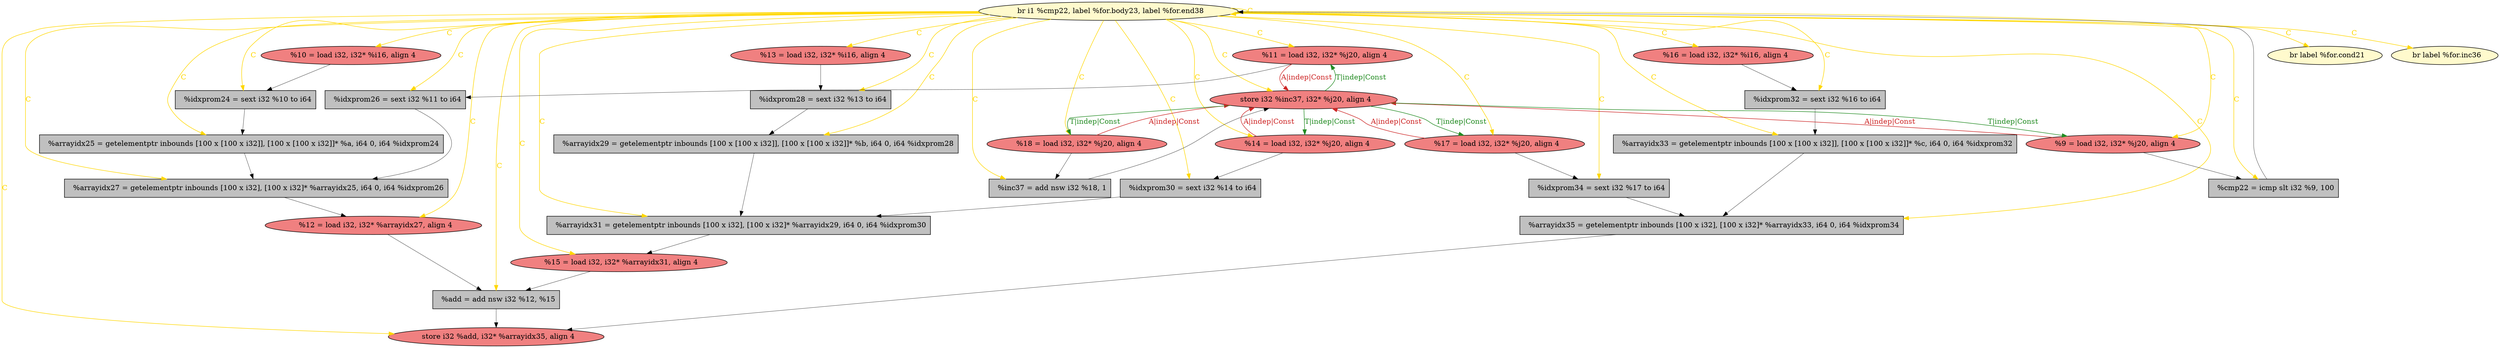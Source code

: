 
digraph G {


node1573 [fillcolor=grey,label="  %idxprom28 = sext i32 %13 to i64",shape=rectangle,style=filled ]
node1572 [fillcolor=grey,label="  %idxprom32 = sext i32 %16 to i64",shape=rectangle,style=filled ]
node1570 [fillcolor=lemonchiffon,label="  br i1 %cmp22, label %for.body23, label %for.end38",shape=ellipse,style=filled ]
node1569 [fillcolor=lightcoral,label="  %11 = load i32, i32* %j20, align 4",shape=ellipse,style=filled ]
node1568 [fillcolor=lightcoral,label="  %10 = load i32, i32* %i16, align 4",shape=ellipse,style=filled ]
node1566 [fillcolor=grey,label="  %inc37 = add nsw i32 %18, 1",shape=rectangle,style=filled ]
node1564 [fillcolor=lightcoral,label="  %18 = load i32, i32* %j20, align 4",shape=ellipse,style=filled ]
node1565 [fillcolor=lightcoral,label="  %15 = load i32, i32* %arrayidx31, align 4",shape=ellipse,style=filled ]
node1562 [fillcolor=grey,label="  %add = add nsw i32 %12, %15",shape=rectangle,style=filled ]
node1561 [fillcolor=lemonchiffon,label="  br label %for.cond21",shape=ellipse,style=filled ]
node1560 [fillcolor=grey,label="  %idxprom34 = sext i32 %17 to i64",shape=rectangle,style=filled ]
node1549 [fillcolor=lightcoral,label="  store i32 %add, i32* %arrayidx35, align 4",shape=ellipse,style=filled ]
node1546 [fillcolor=grey,label="  %idxprom30 = sext i32 %14 to i64",shape=rectangle,style=filled ]
node1547 [fillcolor=lightcoral,label="  %16 = load i32, i32* %i16, align 4",shape=ellipse,style=filled ]
node1548 [fillcolor=lightcoral,label="  %14 = load i32, i32* %j20, align 4",shape=ellipse,style=filled ]
node1557 [fillcolor=lightcoral,label="  %9 = load i32, i32* %j20, align 4",shape=ellipse,style=filled ]
node1571 [fillcolor=grey,label="  %idxprom26 = sext i32 %11 to i64",shape=rectangle,style=filled ]
node1544 [fillcolor=grey,label="  %arrayidx31 = getelementptr inbounds [100 x i32], [100 x i32]* %arrayidx29, i64 0, i64 %idxprom30",shape=rectangle,style=filled ]
node1552 [fillcolor=grey,label="  %cmp22 = icmp slt i32 %9, 100",shape=rectangle,style=filled ]
node1563 [fillcolor=grey,label="  %arrayidx25 = getelementptr inbounds [100 x [100 x i32]], [100 x [100 x i32]]* %a, i64 0, i64 %idxprom24",shape=rectangle,style=filled ]
node1545 [fillcolor=lightcoral,label="  %13 = load i32, i32* %i16, align 4",shape=ellipse,style=filled ]
node1554 [fillcolor=grey,label="  %idxprom24 = sext i32 %10 to i64",shape=rectangle,style=filled ]
node1551 [fillcolor=lightcoral,label="  %12 = load i32, i32* %arrayidx27, align 4",shape=ellipse,style=filled ]
node1550 [fillcolor=lightcoral,label="  store i32 %inc37, i32* %j20, align 4",shape=ellipse,style=filled ]
node1553 [fillcolor=grey,label="  %arrayidx29 = getelementptr inbounds [100 x [100 x i32]], [100 x [100 x i32]]* %b, i64 0, i64 %idxprom28",shape=rectangle,style=filled ]
node1555 [fillcolor=grey,label="  %arrayidx27 = getelementptr inbounds [100 x i32], [100 x i32]* %arrayidx25, i64 0, i64 %idxprom26",shape=rectangle,style=filled ]
node1556 [fillcolor=lemonchiffon,label="  br label %for.inc36",shape=ellipse,style=filled ]
node1558 [fillcolor=grey,label="  %arrayidx33 = getelementptr inbounds [100 x [100 x i32]], [100 x [100 x i32]]* %c, i64 0, i64 %idxprom32",shape=rectangle,style=filled ]
node1567 [fillcolor=grey,label="  %arrayidx35 = getelementptr inbounds [100 x i32], [100 x i32]* %arrayidx33, i64 0, i64 %idxprom34",shape=rectangle,style=filled ]
node1559 [fillcolor=lightcoral,label="  %17 = load i32, i32* %j20, align 4",shape=ellipse,style=filled ]

node1570->node1564 [style=solid,color=gold,label="C",penwidth=1.0,fontcolor=gold ]
node1570->node1566 [style=solid,color=gold,label="C",penwidth=1.0,fontcolor=gold ]
node1564->node1550 [style=solid,color=firebrick3,label="A|indep|Const",penwidth=1.0,fontcolor=firebrick3 ]
node1550->node1564 [style=solid,color=forestgreen,label="T|indep|Const",penwidth=1.0,fontcolor=forestgreen ]
node1550->node1569 [style=solid,color=forestgreen,label="T|indep|Const",penwidth=1.0,fontcolor=forestgreen ]
node1569->node1550 [style=solid,color=firebrick3,label="A|indep|Const",penwidth=1.0,fontcolor=firebrick3 ]
node1557->node1552 [style=solid,color=black,label="",penwidth=0.5,fontcolor=black ]
node1572->node1558 [style=solid,color=black,label="",penwidth=0.5,fontcolor=black ]
node1570->node1544 [style=solid,color=gold,label="C",penwidth=1.0,fontcolor=gold ]
node1563->node1555 [style=solid,color=black,label="",penwidth=0.5,fontcolor=black ]
node1570->node1569 [style=solid,color=gold,label="C",penwidth=1.0,fontcolor=gold ]
node1573->node1553 [style=solid,color=black,label="",penwidth=0.5,fontcolor=black ]
node1554->node1563 [style=solid,color=black,label="",penwidth=0.5,fontcolor=black ]
node1555->node1551 [style=solid,color=black,label="",penwidth=0.5,fontcolor=black ]
node1548->node1546 [style=solid,color=black,label="",penwidth=0.5,fontcolor=black ]
node1557->node1550 [style=solid,color=firebrick3,label="A|indep|Const",penwidth=1.0,fontcolor=firebrick3 ]
node1552->node1570 [style=solid,color=black,label="",penwidth=0.5,fontcolor=black ]
node1570->node1573 [style=solid,color=gold,label="C",penwidth=1.0,fontcolor=gold ]
node1559->node1550 [style=solid,color=firebrick3,label="A|indep|Const",penwidth=1.0,fontcolor=firebrick3 ]
node1570->node1567 [style=solid,color=gold,label="C",penwidth=1.0,fontcolor=gold ]
node1550->node1557 [style=solid,color=forestgreen,label="T|indep|Const",penwidth=1.0,fontcolor=forestgreen ]
node1570->node1570 [style=solid,color=gold,label="C",penwidth=1.0,fontcolor=gold ]
node1570->node1559 [style=solid,color=gold,label="C",penwidth=1.0,fontcolor=gold ]
node1570->node1571 [style=solid,color=gold,label="C",penwidth=1.0,fontcolor=gold ]
node1558->node1567 [style=solid,color=black,label="",penwidth=0.5,fontcolor=black ]
node1570->node1555 [style=solid,color=gold,label="C",penwidth=1.0,fontcolor=gold ]
node1570->node1554 [style=solid,color=gold,label="C",penwidth=1.0,fontcolor=gold ]
node1570->node1561 [style=solid,color=gold,label="C",penwidth=1.0,fontcolor=gold ]
node1560->node1567 [style=solid,color=black,label="",penwidth=0.5,fontcolor=black ]
node1564->node1566 [style=solid,color=black,label="",penwidth=0.5,fontcolor=black ]
node1547->node1572 [style=solid,color=black,label="",penwidth=0.5,fontcolor=black ]
node1570->node1565 [style=solid,color=gold,label="C",penwidth=1.0,fontcolor=gold ]
node1570->node1572 [style=solid,color=gold,label="C",penwidth=1.0,fontcolor=gold ]
node1565->node1562 [style=solid,color=black,label="",penwidth=0.5,fontcolor=black ]
node1570->node1547 [style=solid,color=gold,label="C",penwidth=1.0,fontcolor=gold ]
node1550->node1559 [style=solid,color=forestgreen,label="T|indep|Const",penwidth=1.0,fontcolor=forestgreen ]
node1570->node1549 [style=solid,color=gold,label="C",penwidth=1.0,fontcolor=gold ]
node1570->node1546 [style=solid,color=gold,label="C",penwidth=1.0,fontcolor=gold ]
node1570->node1552 [style=solid,color=gold,label="C",penwidth=1.0,fontcolor=gold ]
node1570->node1545 [style=solid,color=gold,label="C",penwidth=1.0,fontcolor=gold ]
node1570->node1562 [style=solid,color=gold,label="C",penwidth=1.0,fontcolor=gold ]
node1570->node1551 [style=solid,color=gold,label="C",penwidth=1.0,fontcolor=gold ]
node1571->node1555 [style=solid,color=black,label="",penwidth=0.5,fontcolor=black ]
node1570->node1550 [style=solid,color=gold,label="C",penwidth=1.0,fontcolor=gold ]
node1568->node1554 [style=solid,color=black,label="",penwidth=0.5,fontcolor=black ]
node1570->node1568 [style=solid,color=gold,label="C",penwidth=1.0,fontcolor=gold ]
node1570->node1548 [style=solid,color=gold,label="C",penwidth=1.0,fontcolor=gold ]
node1570->node1558 [style=solid,color=gold,label="C",penwidth=1.0,fontcolor=gold ]
node1548->node1550 [style=solid,color=firebrick3,label="A|indep|Const",penwidth=1.0,fontcolor=firebrick3 ]
node1567->node1549 [style=solid,color=black,label="",penwidth=0.5,fontcolor=black ]
node1570->node1557 [style=solid,color=gold,label="C",penwidth=1.0,fontcolor=gold ]
node1570->node1560 [style=solid,color=gold,label="C",penwidth=1.0,fontcolor=gold ]
node1562->node1549 [style=solid,color=black,label="",penwidth=0.5,fontcolor=black ]
node1570->node1556 [style=solid,color=gold,label="C",penwidth=1.0,fontcolor=gold ]
node1550->node1548 [style=solid,color=forestgreen,label="T|indep|Const",penwidth=1.0,fontcolor=forestgreen ]
node1545->node1573 [style=solid,color=black,label="",penwidth=0.5,fontcolor=black ]
node1570->node1553 [style=solid,color=gold,label="C",penwidth=1.0,fontcolor=gold ]
node1566->node1550 [style=solid,color=black,label="",penwidth=0.5,fontcolor=black ]
node1569->node1571 [style=solid,color=black,label="",penwidth=0.5,fontcolor=black ]
node1559->node1560 [style=solid,color=black,label="",penwidth=0.5,fontcolor=black ]
node1570->node1563 [style=solid,color=gold,label="C",penwidth=1.0,fontcolor=gold ]
node1551->node1562 [style=solid,color=black,label="",penwidth=0.5,fontcolor=black ]
node1546->node1544 [style=solid,color=black,label="",penwidth=0.5,fontcolor=black ]
node1553->node1544 [style=solid,color=black,label="",penwidth=0.5,fontcolor=black ]
node1544->node1565 [style=solid,color=black,label="",penwidth=0.5,fontcolor=black ]


}

